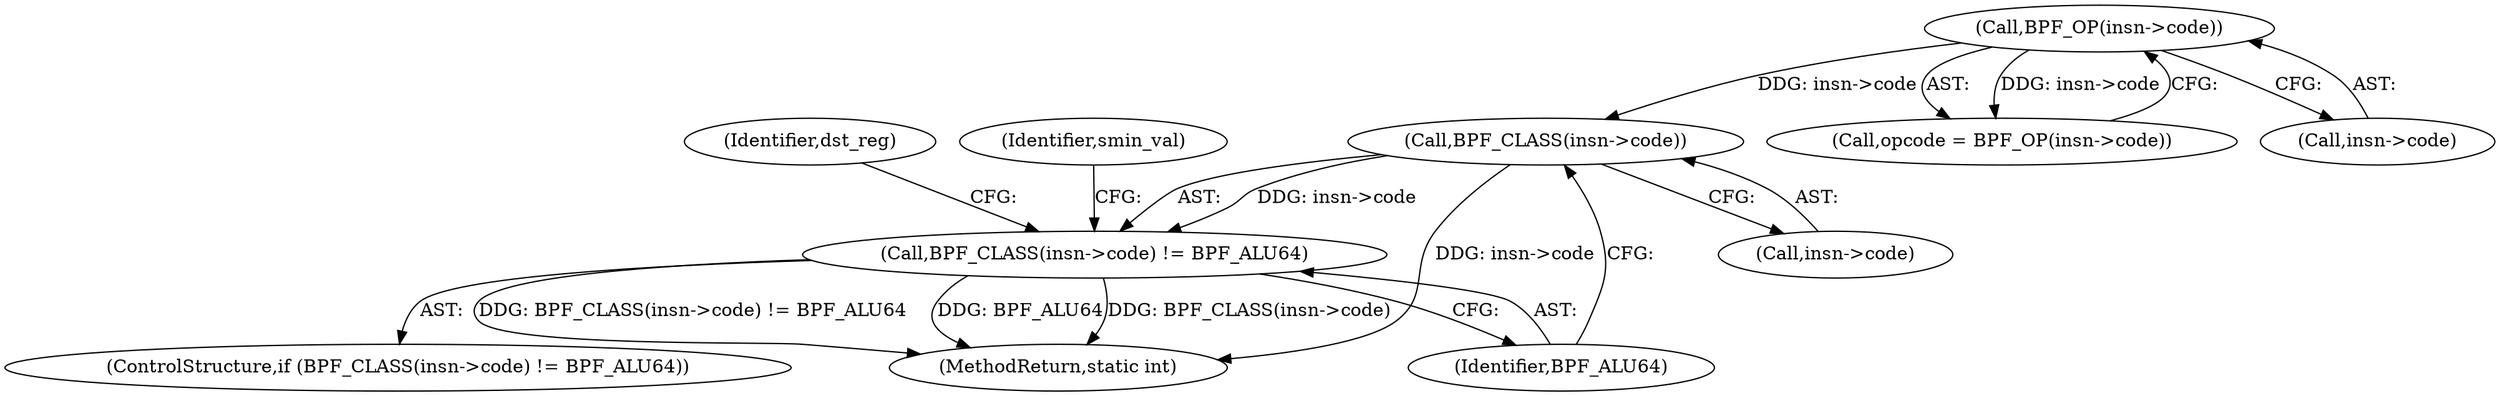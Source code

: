 digraph "0_linux_4374f256ce8182019353c0c639bb8d0695b4c941@pointer" {
"1000150" [label="(Call,BPF_CLASS(insn->code))"];
"1000138" [label="(Call,BPF_OP(insn->code))"];
"1000149" [label="(Call,BPF_CLASS(insn->code) != BPF_ALU64)"];
"1000151" [label="(Call,insn->code)"];
"1000157" [label="(Identifier,dst_reg)"];
"1000149" [label="(Call,BPF_CLASS(insn->code) != BPF_ALU64)"];
"1000138" [label="(Call,BPF_OP(insn->code))"];
"1000150" [label="(Call,BPF_CLASS(insn->code))"];
"1000148" [label="(ControlStructure,if (BPF_CLASS(insn->code) != BPF_ALU64))"];
"1000136" [label="(Call,opcode = BPF_OP(insn->code))"];
"1000139" [label="(Call,insn->code)"];
"1000769" [label="(MethodReturn,static int)"];
"1000154" [label="(Identifier,BPF_ALU64)"];
"1000162" [label="(Identifier,smin_val)"];
"1000150" -> "1000149"  [label="AST: "];
"1000150" -> "1000151"  [label="CFG: "];
"1000151" -> "1000150"  [label="AST: "];
"1000154" -> "1000150"  [label="CFG: "];
"1000150" -> "1000769"  [label="DDG: insn->code"];
"1000150" -> "1000149"  [label="DDG: insn->code"];
"1000138" -> "1000150"  [label="DDG: insn->code"];
"1000138" -> "1000136"  [label="AST: "];
"1000138" -> "1000139"  [label="CFG: "];
"1000139" -> "1000138"  [label="AST: "];
"1000136" -> "1000138"  [label="CFG: "];
"1000138" -> "1000136"  [label="DDG: insn->code"];
"1000149" -> "1000148"  [label="AST: "];
"1000149" -> "1000154"  [label="CFG: "];
"1000154" -> "1000149"  [label="AST: "];
"1000157" -> "1000149"  [label="CFG: "];
"1000162" -> "1000149"  [label="CFG: "];
"1000149" -> "1000769"  [label="DDG: BPF_CLASS(insn->code) != BPF_ALU64"];
"1000149" -> "1000769"  [label="DDG: BPF_ALU64"];
"1000149" -> "1000769"  [label="DDG: BPF_CLASS(insn->code)"];
}
